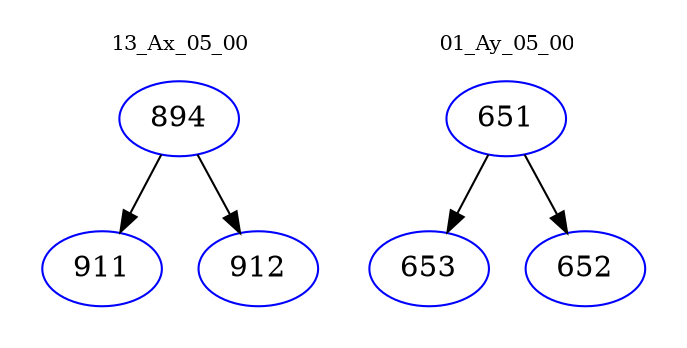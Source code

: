 digraph{
subgraph cluster_0 {
color = white
label = "13_Ax_05_00";
fontsize=10;
T0_894 [label="894", color="blue"]
T0_894 -> T0_911 [color="black"]
T0_911 [label="911", color="blue"]
T0_894 -> T0_912 [color="black"]
T0_912 [label="912", color="blue"]
}
subgraph cluster_1 {
color = white
label = "01_Ay_05_00";
fontsize=10;
T1_651 [label="651", color="blue"]
T1_651 -> T1_653 [color="black"]
T1_653 [label="653", color="blue"]
T1_651 -> T1_652 [color="black"]
T1_652 [label="652", color="blue"]
}
}
